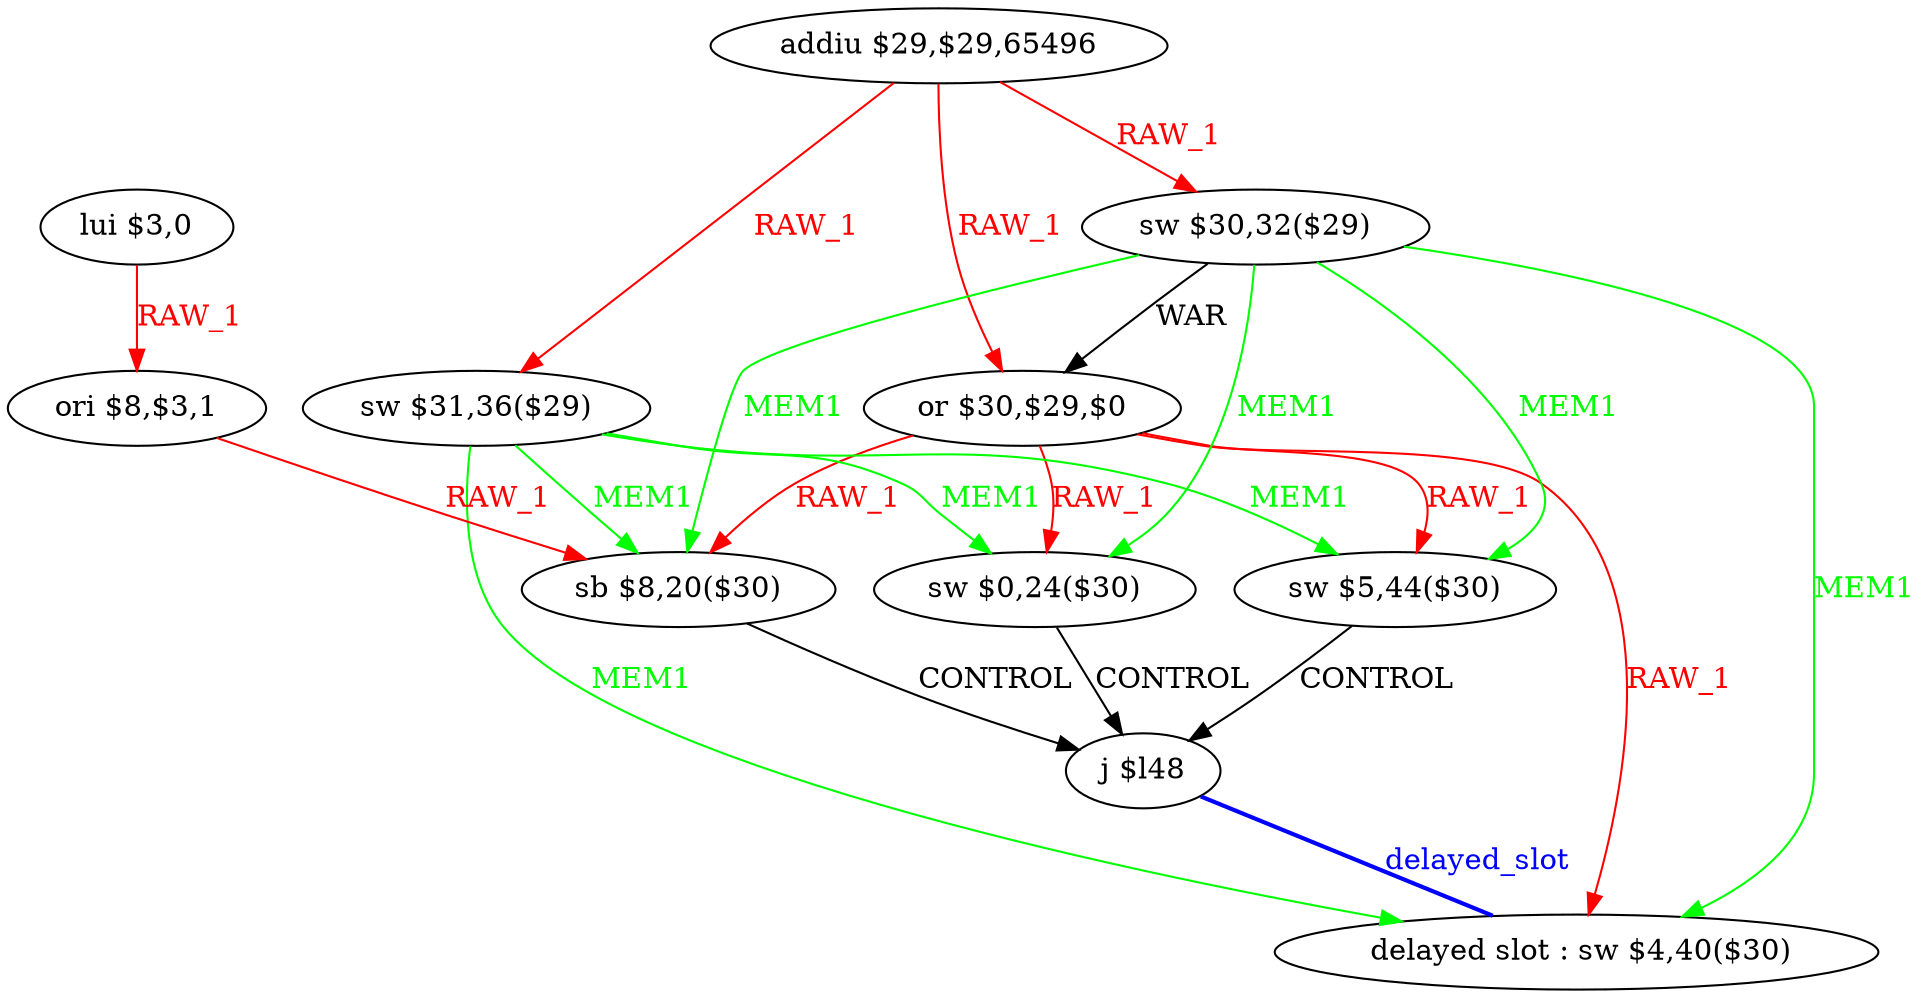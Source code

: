 digraph G1 {
node [shape = ellipse];
i10 [label = " delayed slot : sw $4,40($30)"] ;
i9 ->  i10 [style = bold, dir= none, fontcolor = blue, color = blue, label= "delayed_slot"];
i9 [label = "j $l48"] ;
i0 [label = "addiu $29,$29,65496"] ;
i0 ->  i4 [color = red, fontcolor = red, label= "RAW_1"];
i0 ->  i3 [color = red, fontcolor = red, label= "RAW_1"];
i0 ->  i2 [color = red, fontcolor = red, label= "RAW_1"];
i4 [label = "or $30,$29,$0"] ;
i4 ->  i10 [color = red, fontcolor = red, label= "RAW_1"];
i4 ->  i8 [color = red, fontcolor = red, label= "RAW_1"];
i4 ->  i7 [color = red, fontcolor = red, label= "RAW_1"];
i4 ->  i6 [color = red, fontcolor = red, label= "RAW_1"];
i8 [label = "sw $0,24($30)"] ;
i8 ->  i9 [label= "CONTROL"];
i7 [label = "sb $8,20($30)"] ;
i7 ->  i9 [label= "CONTROL"];
i6 [label = "sw $5,44($30)"] ;
i6 ->  i9 [label= "CONTROL"];
i3 [label = "sw $31,36($29)"] ;
i3 ->  i10 [color = green, fontcolor = green, label= "MEM1"];
i3 ->  i8 [color = green, fontcolor = green, label= "MEM1"];
i3 ->  i7 [color = green, fontcolor = green, label= "MEM1"];
i3 ->  i6 [color = green, fontcolor = green, label= "MEM1"];
i2 [label = "sw $30,32($29)"] ;
i2 ->  i10 [color = green, fontcolor = green, label= "MEM1"];
i2 ->  i8 [color = green, fontcolor = green, label= "MEM1"];
i2 ->  i7 [color = green, fontcolor = green, label= "MEM1"];
i2 ->  i6 [color = green, fontcolor = green, label= "MEM1"];
i2 ->  i4 [label= "WAR"];
i1 [label = "lui $3,0"] ;
i1 ->  i5 [color = red, fontcolor = red, label= "RAW_1"];
i5 [label = "ori $8,$3,1"] ;
i5 ->  i7 [color = red, fontcolor = red, label= "RAW_1"];
}
